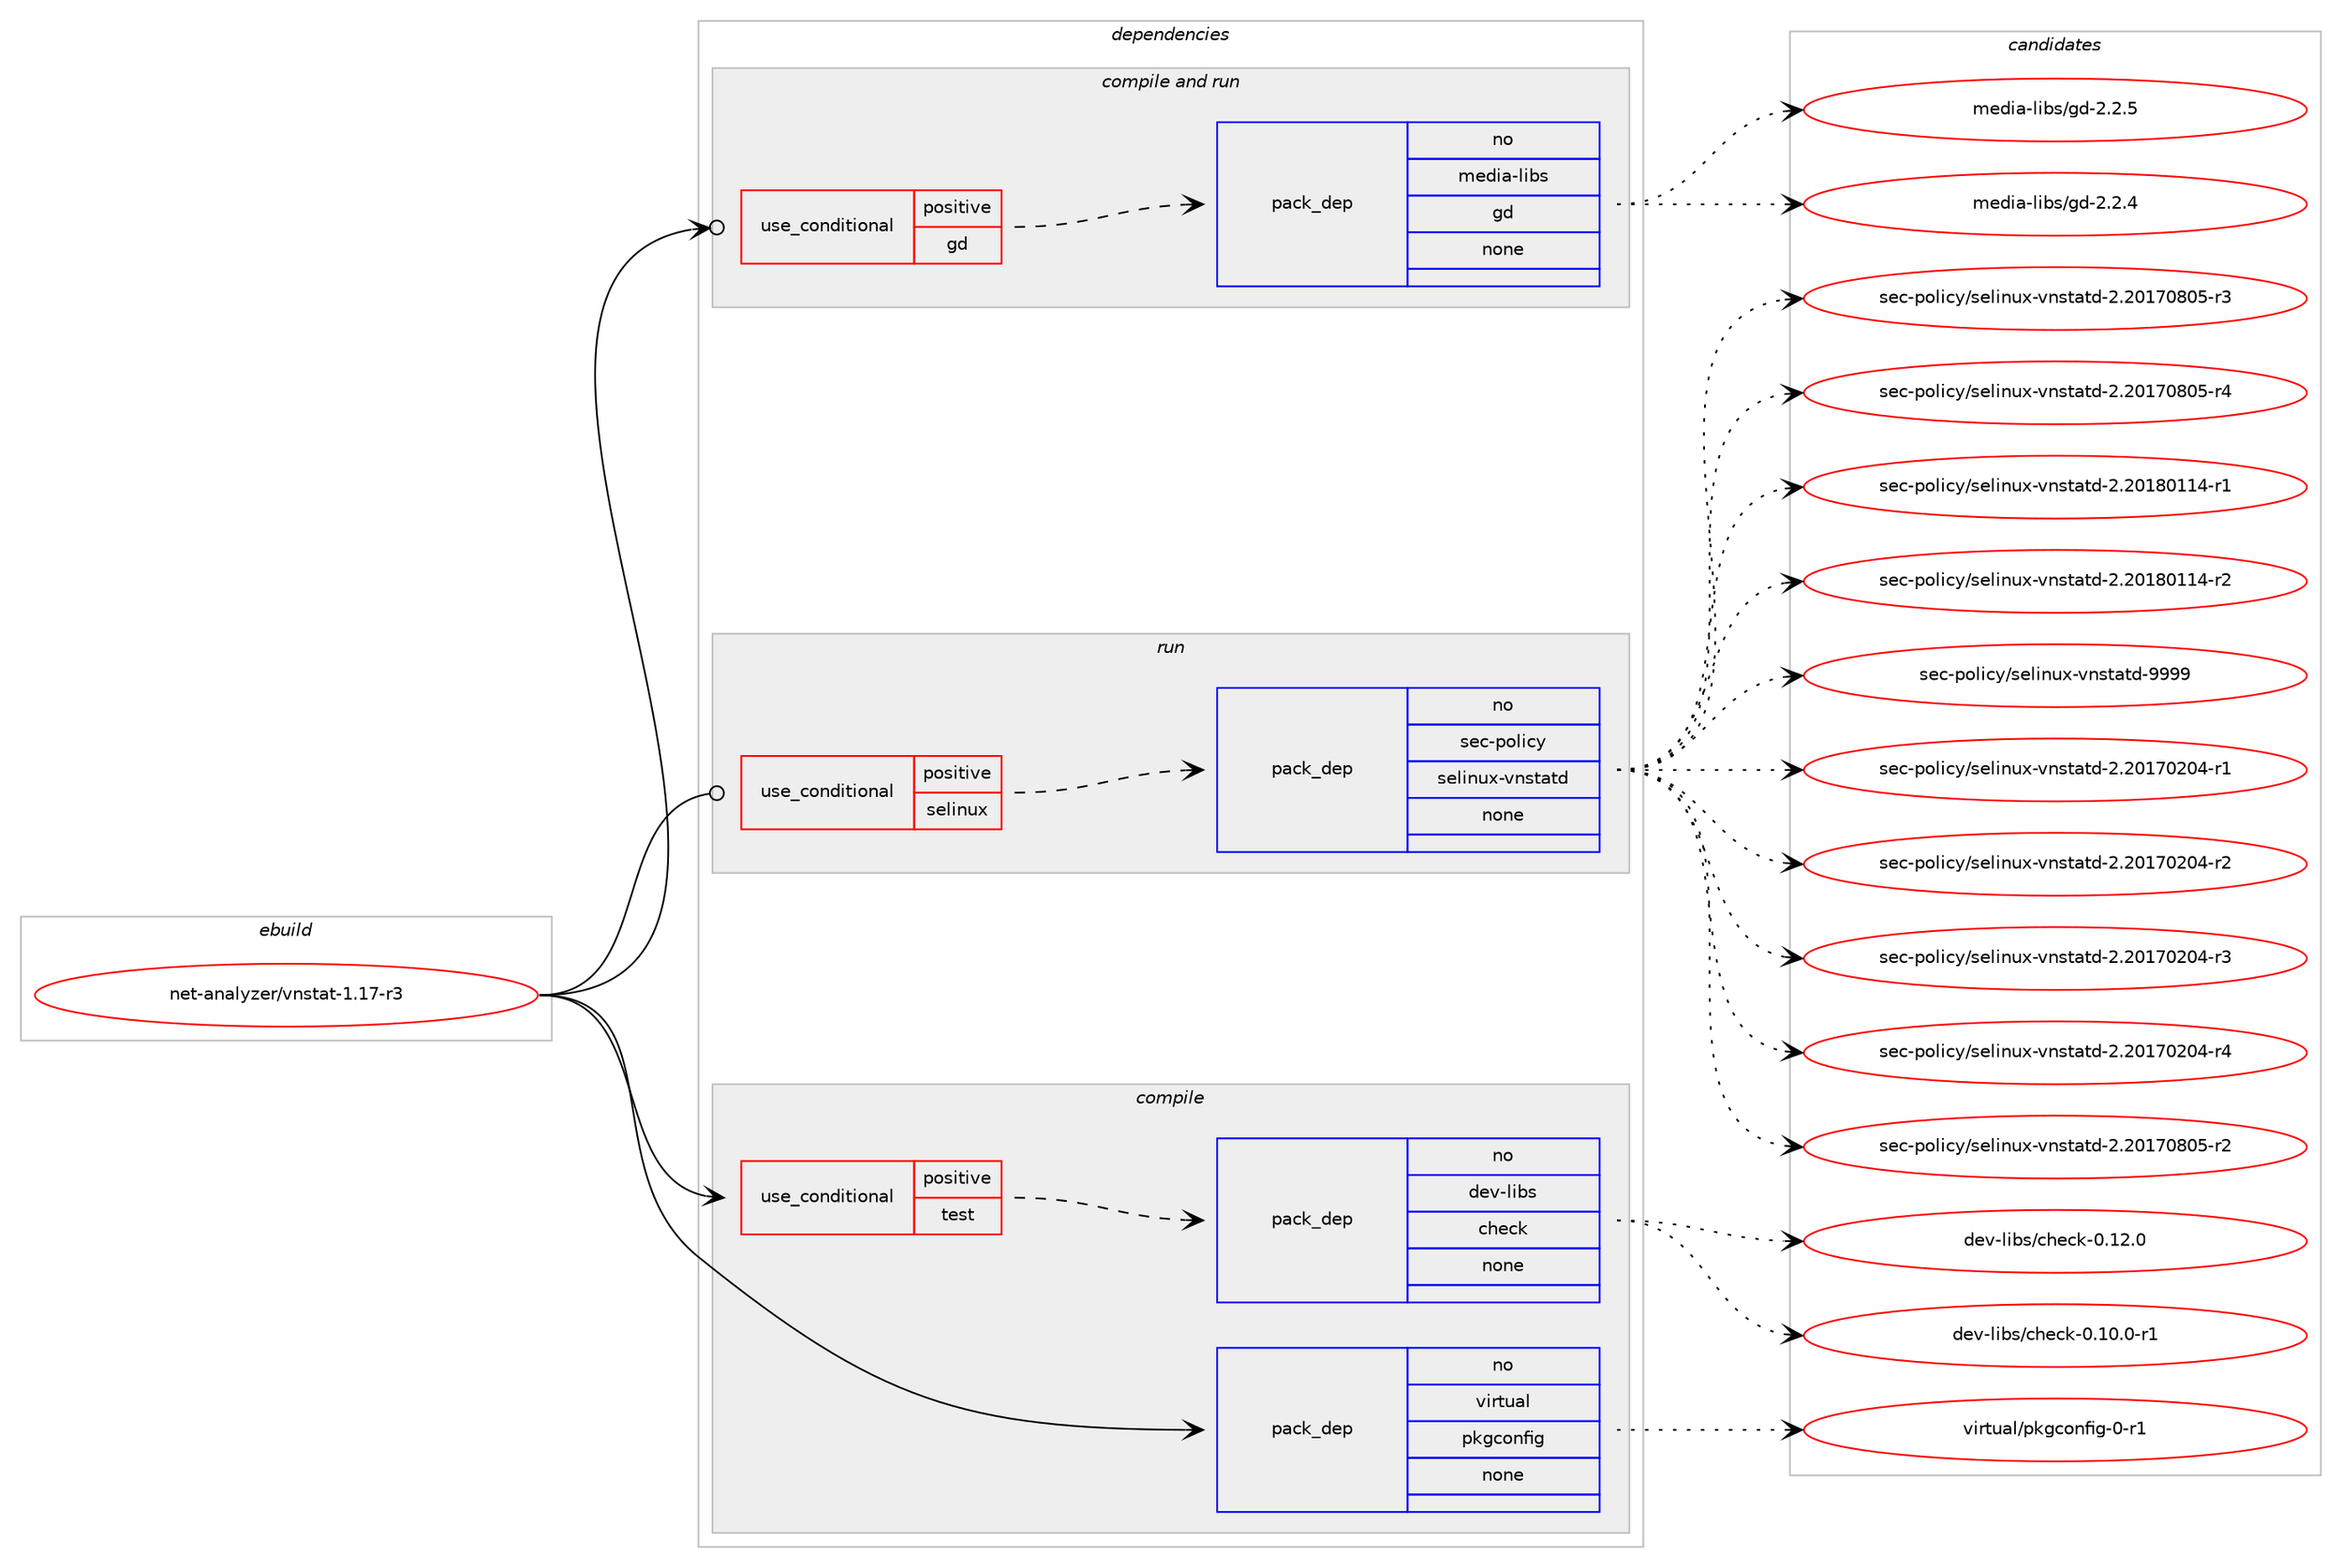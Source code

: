 digraph prolog {

# *************
# Graph options
# *************

newrank=true;
concentrate=true;
compound=true;
graph [rankdir=LR,fontname=Helvetica,fontsize=10,ranksep=1.5];#, ranksep=2.5, nodesep=0.2];
edge  [arrowhead=vee];
node  [fontname=Helvetica,fontsize=10];

# **********
# The ebuild
# **********

subgraph cluster_leftcol {
color=gray;
rank=same;
label=<<i>ebuild</i>>;
id [label="net-analyzer/vnstat-1.17-r3", color=red, width=4, href="../net-analyzer/vnstat-1.17-r3.svg"];
}

# ****************
# The dependencies
# ****************

subgraph cluster_midcol {
color=gray;
label=<<i>dependencies</i>>;
subgraph cluster_compile {
fillcolor="#eeeeee";
style=filled;
label=<<i>compile</i>>;
subgraph cond90 {
dependency508 [label=<<TABLE BORDER="0" CELLBORDER="1" CELLSPACING="0" CELLPADDING="4"><TR><TD ROWSPAN="3" CELLPADDING="10">use_conditional</TD></TR><TR><TD>positive</TD></TR><TR><TD>test</TD></TR></TABLE>>, shape=none, color=red];
subgraph pack393 {
dependency509 [label=<<TABLE BORDER="0" CELLBORDER="1" CELLSPACING="0" CELLPADDING="4" WIDTH="220"><TR><TD ROWSPAN="6" CELLPADDING="30">pack_dep</TD></TR><TR><TD WIDTH="110">no</TD></TR><TR><TD>dev-libs</TD></TR><TR><TD>check</TD></TR><TR><TD>none</TD></TR><TR><TD></TD></TR></TABLE>>, shape=none, color=blue];
}
dependency508:e -> dependency509:w [weight=20,style="dashed",arrowhead="vee"];
}
id:e -> dependency508:w [weight=20,style="solid",arrowhead="vee"];
subgraph pack394 {
dependency510 [label=<<TABLE BORDER="0" CELLBORDER="1" CELLSPACING="0" CELLPADDING="4" WIDTH="220"><TR><TD ROWSPAN="6" CELLPADDING="30">pack_dep</TD></TR><TR><TD WIDTH="110">no</TD></TR><TR><TD>virtual</TD></TR><TR><TD>pkgconfig</TD></TR><TR><TD>none</TD></TR><TR><TD></TD></TR></TABLE>>, shape=none, color=blue];
}
id:e -> dependency510:w [weight=20,style="solid",arrowhead="vee"];
}
subgraph cluster_compileandrun {
fillcolor="#eeeeee";
style=filled;
label=<<i>compile and run</i>>;
subgraph cond91 {
dependency511 [label=<<TABLE BORDER="0" CELLBORDER="1" CELLSPACING="0" CELLPADDING="4"><TR><TD ROWSPAN="3" CELLPADDING="10">use_conditional</TD></TR><TR><TD>positive</TD></TR><TR><TD>gd</TD></TR></TABLE>>, shape=none, color=red];
subgraph pack395 {
dependency512 [label=<<TABLE BORDER="0" CELLBORDER="1" CELLSPACING="0" CELLPADDING="4" WIDTH="220"><TR><TD ROWSPAN="6" CELLPADDING="30">pack_dep</TD></TR><TR><TD WIDTH="110">no</TD></TR><TR><TD>media-libs</TD></TR><TR><TD>gd</TD></TR><TR><TD>none</TD></TR><TR><TD></TD></TR></TABLE>>, shape=none, color=blue];
}
dependency511:e -> dependency512:w [weight=20,style="dashed",arrowhead="vee"];
}
id:e -> dependency511:w [weight=20,style="solid",arrowhead="odotvee"];
}
subgraph cluster_run {
fillcolor="#eeeeee";
style=filled;
label=<<i>run</i>>;
subgraph cond92 {
dependency513 [label=<<TABLE BORDER="0" CELLBORDER="1" CELLSPACING="0" CELLPADDING="4"><TR><TD ROWSPAN="3" CELLPADDING="10">use_conditional</TD></TR><TR><TD>positive</TD></TR><TR><TD>selinux</TD></TR></TABLE>>, shape=none, color=red];
subgraph pack396 {
dependency514 [label=<<TABLE BORDER="0" CELLBORDER="1" CELLSPACING="0" CELLPADDING="4" WIDTH="220"><TR><TD ROWSPAN="6" CELLPADDING="30">pack_dep</TD></TR><TR><TD WIDTH="110">no</TD></TR><TR><TD>sec-policy</TD></TR><TR><TD>selinux-vnstatd</TD></TR><TR><TD>none</TD></TR><TR><TD></TD></TR></TABLE>>, shape=none, color=blue];
}
dependency513:e -> dependency514:w [weight=20,style="dashed",arrowhead="vee"];
}
id:e -> dependency513:w [weight=20,style="solid",arrowhead="odot"];
}
}

# **************
# The candidates
# **************

subgraph cluster_choices {
rank=same;
color=gray;
label=<<i>candidates</i>>;

subgraph choice393 {
color=black;
nodesep=1;
choice1001011184510810598115479910410199107454846494846484511449 [label="dev-libs/check-0.10.0-r1", color=red, width=4,href="../dev-libs/check-0.10.0-r1.svg"];
choice100101118451081059811547991041019910745484649504648 [label="dev-libs/check-0.12.0", color=red, width=4,href="../dev-libs/check-0.12.0.svg"];
dependency509:e -> choice1001011184510810598115479910410199107454846494846484511449:w [style=dotted,weight="100"];
dependency509:e -> choice100101118451081059811547991041019910745484649504648:w [style=dotted,weight="100"];
}
subgraph choice394 {
color=black;
nodesep=1;
choice11810511411611797108471121071039911111010210510345484511449 [label="virtual/pkgconfig-0-r1", color=red, width=4,href="../virtual/pkgconfig-0-r1.svg"];
dependency510:e -> choice11810511411611797108471121071039911111010210510345484511449:w [style=dotted,weight="100"];
}
subgraph choice395 {
color=black;
nodesep=1;
choice10910110010597451081059811547103100455046504652 [label="media-libs/gd-2.2.4", color=red, width=4,href="../media-libs/gd-2.2.4.svg"];
choice10910110010597451081059811547103100455046504653 [label="media-libs/gd-2.2.5", color=red, width=4,href="../media-libs/gd-2.2.5.svg"];
dependency512:e -> choice10910110010597451081059811547103100455046504652:w [style=dotted,weight="100"];
dependency512:e -> choice10910110010597451081059811547103100455046504653:w [style=dotted,weight="100"];
}
subgraph choice396 {
color=black;
nodesep=1;
choice11510199451121111081059912147115101108105110117120451181101151169711610045504650484955485048524511449 [label="sec-policy/selinux-vnstatd-2.20170204-r1", color=red, width=4,href="../sec-policy/selinux-vnstatd-2.20170204-r1.svg"];
choice11510199451121111081059912147115101108105110117120451181101151169711610045504650484955485048524511450 [label="sec-policy/selinux-vnstatd-2.20170204-r2", color=red, width=4,href="../sec-policy/selinux-vnstatd-2.20170204-r2.svg"];
choice11510199451121111081059912147115101108105110117120451181101151169711610045504650484955485048524511451 [label="sec-policy/selinux-vnstatd-2.20170204-r3", color=red, width=4,href="../sec-policy/selinux-vnstatd-2.20170204-r3.svg"];
choice11510199451121111081059912147115101108105110117120451181101151169711610045504650484955485048524511452 [label="sec-policy/selinux-vnstatd-2.20170204-r4", color=red, width=4,href="../sec-policy/selinux-vnstatd-2.20170204-r4.svg"];
choice11510199451121111081059912147115101108105110117120451181101151169711610045504650484955485648534511450 [label="sec-policy/selinux-vnstatd-2.20170805-r2", color=red, width=4,href="../sec-policy/selinux-vnstatd-2.20170805-r2.svg"];
choice11510199451121111081059912147115101108105110117120451181101151169711610045504650484955485648534511451 [label="sec-policy/selinux-vnstatd-2.20170805-r3", color=red, width=4,href="../sec-policy/selinux-vnstatd-2.20170805-r3.svg"];
choice11510199451121111081059912147115101108105110117120451181101151169711610045504650484955485648534511452 [label="sec-policy/selinux-vnstatd-2.20170805-r4", color=red, width=4,href="../sec-policy/selinux-vnstatd-2.20170805-r4.svg"];
choice11510199451121111081059912147115101108105110117120451181101151169711610045504650484956484949524511449 [label="sec-policy/selinux-vnstatd-2.20180114-r1", color=red, width=4,href="../sec-policy/selinux-vnstatd-2.20180114-r1.svg"];
choice11510199451121111081059912147115101108105110117120451181101151169711610045504650484956484949524511450 [label="sec-policy/selinux-vnstatd-2.20180114-r2", color=red, width=4,href="../sec-policy/selinux-vnstatd-2.20180114-r2.svg"];
choice1151019945112111108105991214711510110810511011712045118110115116971161004557575757 [label="sec-policy/selinux-vnstatd-9999", color=red, width=4,href="../sec-policy/selinux-vnstatd-9999.svg"];
dependency514:e -> choice11510199451121111081059912147115101108105110117120451181101151169711610045504650484955485048524511449:w [style=dotted,weight="100"];
dependency514:e -> choice11510199451121111081059912147115101108105110117120451181101151169711610045504650484955485048524511450:w [style=dotted,weight="100"];
dependency514:e -> choice11510199451121111081059912147115101108105110117120451181101151169711610045504650484955485048524511451:w [style=dotted,weight="100"];
dependency514:e -> choice11510199451121111081059912147115101108105110117120451181101151169711610045504650484955485048524511452:w [style=dotted,weight="100"];
dependency514:e -> choice11510199451121111081059912147115101108105110117120451181101151169711610045504650484955485648534511450:w [style=dotted,weight="100"];
dependency514:e -> choice11510199451121111081059912147115101108105110117120451181101151169711610045504650484955485648534511451:w [style=dotted,weight="100"];
dependency514:e -> choice11510199451121111081059912147115101108105110117120451181101151169711610045504650484955485648534511452:w [style=dotted,weight="100"];
dependency514:e -> choice11510199451121111081059912147115101108105110117120451181101151169711610045504650484956484949524511449:w [style=dotted,weight="100"];
dependency514:e -> choice11510199451121111081059912147115101108105110117120451181101151169711610045504650484956484949524511450:w [style=dotted,weight="100"];
dependency514:e -> choice1151019945112111108105991214711510110810511011712045118110115116971161004557575757:w [style=dotted,weight="100"];
}
}

}
